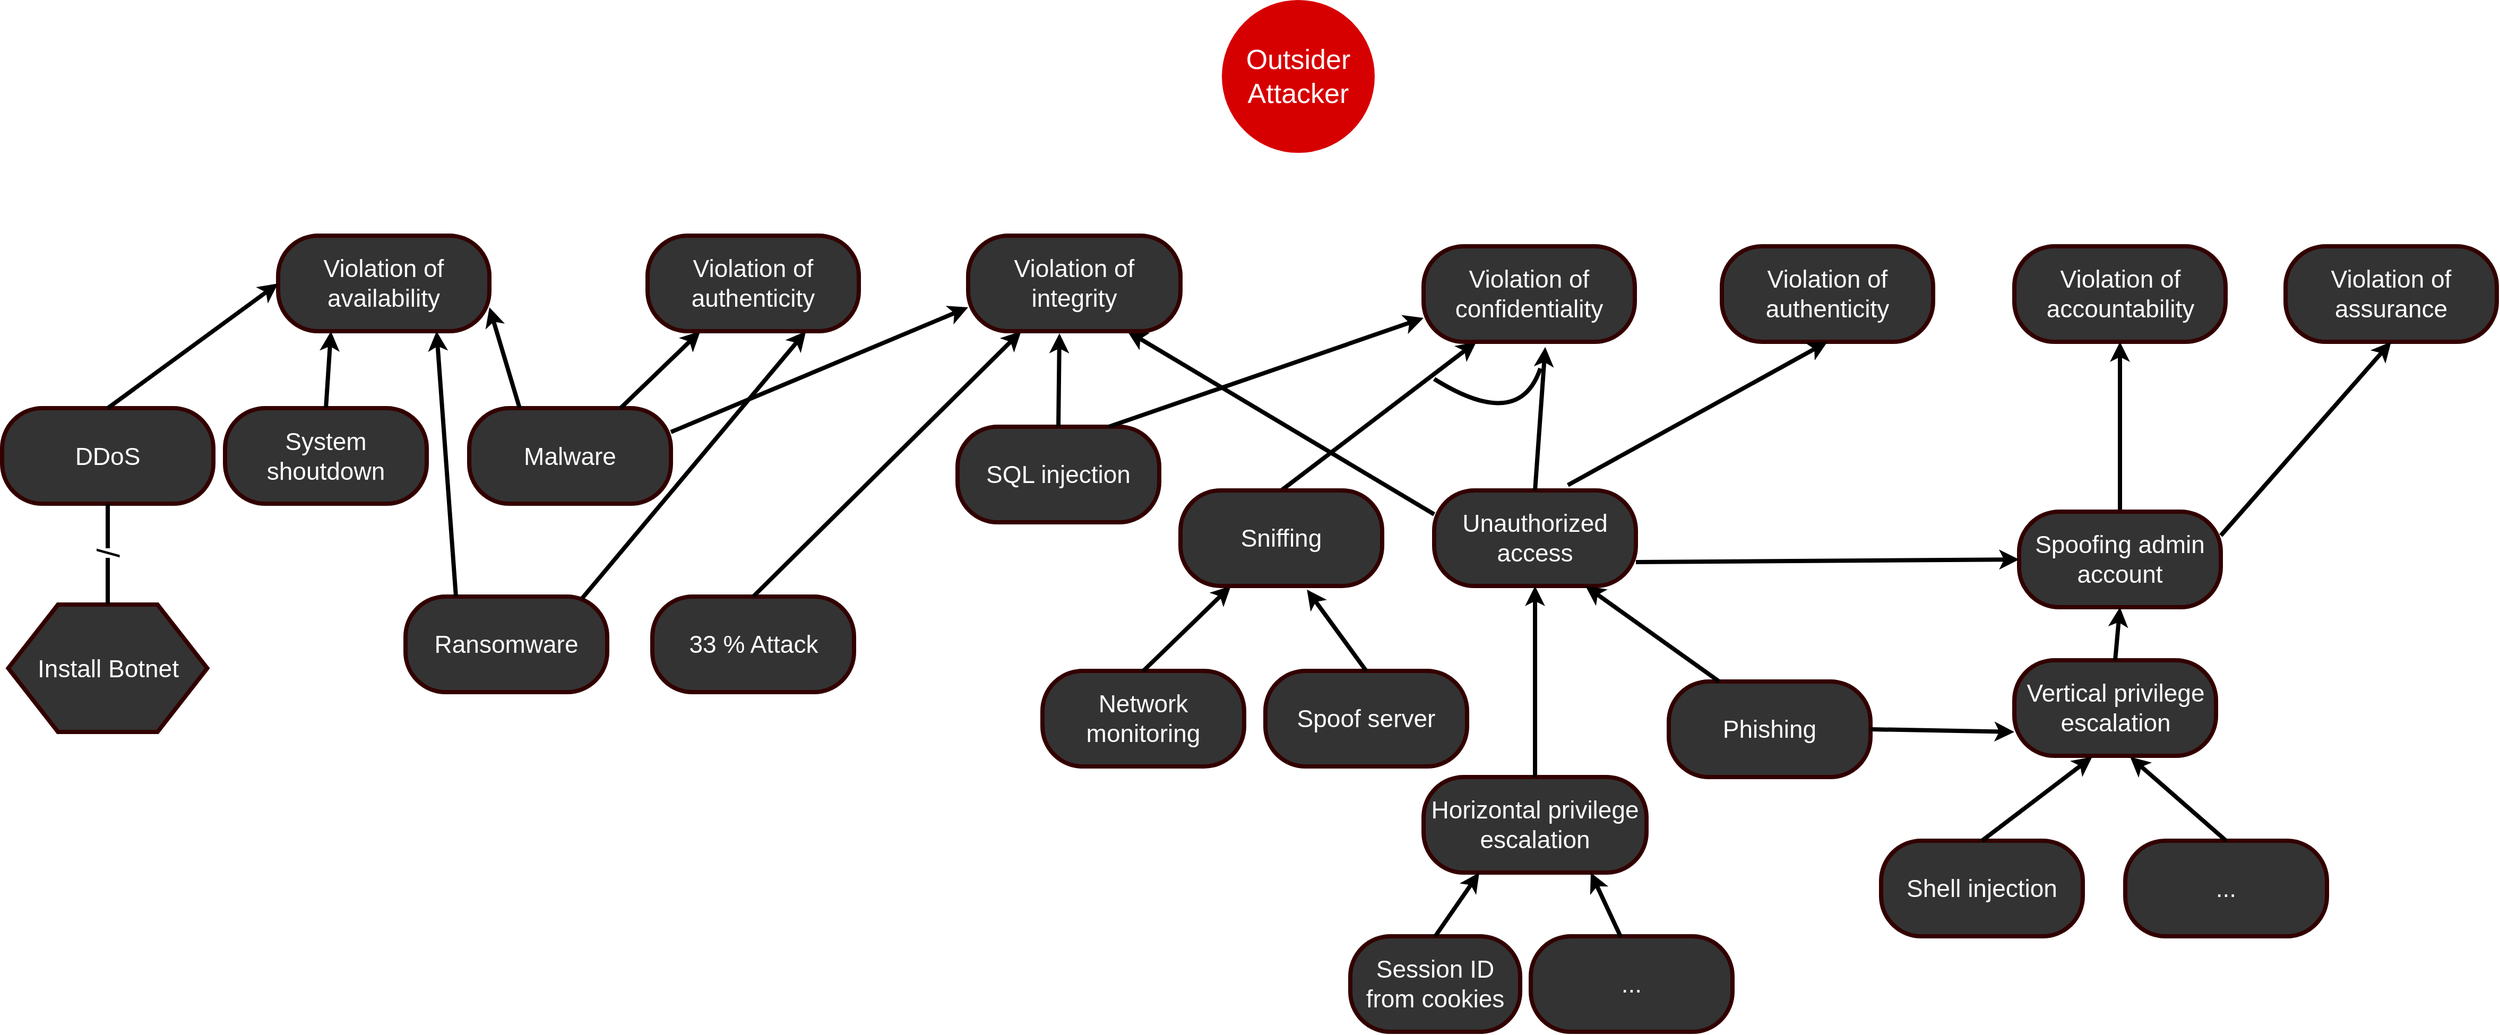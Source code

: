 <mxfile version="13.6.6" type="github">
  <diagram id="WXekA-x_xKKdpQk5buRY" name="Page-1">
    <mxGraphModel dx="3324" dy="1524" grid="1" gridSize="10" guides="1" tooltips="1" connect="1" arrows="1" fold="1" page="1" pageScale="1" pageWidth="827" pageHeight="1169" math="0" shadow="0">
      <root>
        <mxCell id="0" />
        <mxCell id="1" parent="0" />
        <mxCell id="DlGRc79BEeTdwHk6CGf6-8" value="&lt;font color=&quot;#ffffff&quot; style=&quot;font-size: 26px&quot;&gt;Outsider&lt;br&gt;Attacker&lt;br&gt;&lt;/font&gt;" style="ellipse;whiteSpace=wrap;html=1;aspect=fixed;strokeColor=#D70000;strokeWidth=4;fillColor=#D70000;gradientColor=none;" parent="1" vertex="1">
          <mxGeometry x="1171" y="150" width="140" height="140" as="geometry" />
        </mxCell>
        <mxCell id="DlGRc79BEeTdwHk6CGf6-10" value="&lt;font color=&quot;#ffffff&quot; style=&quot;font-size: 23px&quot;&gt;Violation of authenticity&lt;/font&gt;" style="rounded=1;whiteSpace=wrap;html=1;strokeColor=#330000;strokeWidth=4;fillColor=#333333;gradientColor=none;arcSize=42;" parent="1" vertex="1">
          <mxGeometry x="1640" y="380" width="199" height="90" as="geometry" />
        </mxCell>
        <mxCell id="IPLna0VPxRFClqa3Hea1-15" value="&lt;font color=&quot;#ffffff&quot; style=&quot;font-size: 23px&quot;&gt;Violation of accountability&lt;/font&gt;" style="rounded=1;whiteSpace=wrap;html=1;strokeColor=#330000;strokeWidth=4;fillColor=#333333;gradientColor=none;arcSize=42;" parent="1" vertex="1">
          <mxGeometry x="1915.5" y="380" width="199" height="90" as="geometry" />
        </mxCell>
        <mxCell id="sIusyyENx9pRCZR37-qB-7" style="edgeStyle=orthogonalEdgeStyle;jumpStyle=none;orthogonalLoop=1;jettySize=auto;html=1;entryX=0.5;entryY=1;entryDx=0;entryDy=0;endArrow=classicThin;endFill=0;strokeColor=none;strokeWidth=4;fontColor=#FFD966;curved=1;" parent="1" source="sIusyyENx9pRCZR37-qB-3" edge="1">
          <mxGeometry relative="1" as="geometry">
            <mxPoint x="499.5" y="480" as="targetPoint" />
          </mxGeometry>
        </mxCell>
        <mxCell id="sIusyyENx9pRCZR37-qB-3" value="&lt;font color=&quot;#ffffff&quot;&gt;&lt;span style=&quot;font-size: 23px&quot;&gt;System shoutdown&lt;/span&gt;&lt;/font&gt;" style="rounded=1;whiteSpace=wrap;html=1;strokeColor=#330000;strokeWidth=4;fillColor=#333333;gradientColor=none;arcSize=42;" parent="1" vertex="1">
          <mxGeometry x="230" y="532.5" width="190" height="90" as="geometry" />
        </mxCell>
        <mxCell id="sIusyyENx9pRCZR37-qB-11" value="" style="endArrow=classic;html=1;strokeColor=#000000;strokeWidth=4;fontColor=#FFD966;entryX=0.25;entryY=1;entryDx=0;entryDy=0;exitX=0.5;exitY=0;exitDx=0;exitDy=0;" parent="1" source="sIusyyENx9pRCZR37-qB-3" target="4Xz1LAIFI9X7awPdNAwh-1" edge="1">
          <mxGeometry width="50" height="50" relative="1" as="geometry">
            <mxPoint x="385" y="640" as="sourcePoint" />
            <mxPoint x="511.838" y="479.55" as="targetPoint" />
          </mxGeometry>
        </mxCell>
        <mxCell id="sIusyyENx9pRCZR37-qB-17" value="&lt;font color=&quot;#ffffff&quot;&gt;&lt;span style=&quot;font-size: 23px&quot;&gt;Unauthorized access&lt;/span&gt;&lt;/font&gt;" style="rounded=1;whiteSpace=wrap;html=1;strokeColor=#330000;strokeWidth=4;fillColor=#333333;gradientColor=none;arcSize=42;" parent="1" vertex="1">
          <mxGeometry x="1369" y="610" width="190" height="90" as="geometry" />
        </mxCell>
        <mxCell id="sIusyyENx9pRCZR37-qB-18" value="&lt;font color=&quot;#ffffff&quot;&gt;&lt;span style=&quot;font-size: 23px&quot;&gt;Network monitoring&lt;/span&gt;&lt;/font&gt;" style="rounded=1;whiteSpace=wrap;html=1;strokeColor=#330000;strokeWidth=4;fillColor=#333333;gradientColor=none;arcSize=42;" parent="1" vertex="1">
          <mxGeometry x="1000" y="780" width="190" height="90" as="geometry" />
        </mxCell>
        <mxCell id="sIusyyENx9pRCZR37-qB-19" value="&lt;font color=&quot;#ffffff&quot;&gt;&lt;span style=&quot;font-size: 23px&quot;&gt;Spoof server&lt;/span&gt;&lt;/font&gt;" style="rounded=1;whiteSpace=wrap;html=1;strokeColor=#330000;strokeWidth=4;fillColor=#333333;gradientColor=none;arcSize=42;" parent="1" vertex="1">
          <mxGeometry x="1210" y="780" width="190" height="90" as="geometry" />
        </mxCell>
        <mxCell id="sIusyyENx9pRCZR37-qB-20" value="" style="endArrow=classic;html=1;strokeColor=#000000;strokeWidth=4;fontColor=#FFD966;entryX=0.25;entryY=1;entryDx=0;entryDy=0;exitX=0.5;exitY=0;exitDx=0;exitDy=0;" parent="1" source="sIusyyENx9pRCZR37-qB-16" target="DlGRc79BEeTdwHk6CGf6-33" edge="1">
          <mxGeometry width="50" height="50" relative="1" as="geometry">
            <mxPoint x="929.5" y="509" as="sourcePoint" />
            <mxPoint x="819.06" y="420.99" as="targetPoint" />
          </mxGeometry>
        </mxCell>
        <mxCell id="sIusyyENx9pRCZR37-qB-21" value="" style="endArrow=classic;html=1;strokeColor=#000000;strokeWidth=4;fontColor=#FFD966;entryX=0.75;entryY=1;entryDx=0;entryDy=0;exitX=0;exitY=0.25;exitDx=0;exitDy=0;" parent="1" source="sIusyyENx9pRCZR37-qB-17" target="DlGRc79BEeTdwHk6CGf6-53" edge="1">
          <mxGeometry width="50" height="50" relative="1" as="geometry">
            <mxPoint x="1305" y="610" as="sourcePoint" />
            <mxPoint x="1369.75" y="500" as="targetPoint" />
          </mxGeometry>
        </mxCell>
        <mxCell id="sIusyyENx9pRCZR37-qB-23" value="" style="endArrow=none;html=1;strokeColor=#000000;strokeWidth=4;fontColor=#FFD966;curved=1;" parent="1" edge="1">
          <mxGeometry width="50" height="50" relative="1" as="geometry">
            <mxPoint x="1369" y="505" as="sourcePoint" />
            <mxPoint x="1469" y="495" as="targetPoint" />
            <Array as="points">
              <mxPoint x="1449" y="555" />
            </Array>
          </mxGeometry>
        </mxCell>
        <mxCell id="sIusyyENx9pRCZR37-qB-24" value="" style="endArrow=classic;html=1;strokeColor=#000000;strokeWidth=4;fontColor=#FFD966;exitX=0.5;exitY=0;exitDx=0;exitDy=0;entryX=0.25;entryY=1;entryDx=0;entryDy=0;" parent="1" source="sIusyyENx9pRCZR37-qB-18" target="sIusyyENx9pRCZR37-qB-16" edge="1">
          <mxGeometry width="50" height="50" relative="1" as="geometry">
            <mxPoint x="1262.5" y="830" as="sourcePoint" />
            <mxPoint x="1381" y="740" as="targetPoint" />
          </mxGeometry>
        </mxCell>
        <mxCell id="sIusyyENx9pRCZR37-qB-25" value="" style="endArrow=classic;html=1;strokeColor=#000000;strokeWidth=4;fontColor=#FFD966;entryX=0.627;entryY=1.038;entryDx=0;entryDy=0;entryPerimeter=0;exitX=0.5;exitY=0;exitDx=0;exitDy=0;" parent="1" source="sIusyyENx9pRCZR37-qB-19" target="sIusyyENx9pRCZR37-qB-16" edge="1">
          <mxGeometry width="50" height="50" relative="1" as="geometry">
            <mxPoint x="1436" y="840" as="sourcePoint" />
            <mxPoint x="1380.01" y="754.86" as="targetPoint" />
          </mxGeometry>
        </mxCell>
        <mxCell id="sIusyyENx9pRCZR37-qB-28" value="&lt;font color=&quot;#ffffff&quot;&gt;&lt;span style=&quot;font-size: 23px&quot;&gt;Horizontal privilege escalation&lt;/span&gt;&lt;/font&gt;" style="rounded=1;whiteSpace=wrap;html=1;strokeColor=#330000;strokeWidth=4;fillColor=#333333;gradientColor=none;arcSize=42;" parent="1" vertex="1">
          <mxGeometry x="1359" y="880" width="210" height="90" as="geometry" />
        </mxCell>
        <mxCell id="sIusyyENx9pRCZR37-qB-29" value="" style="endArrow=classic;html=1;strokeColor=#000000;strokeWidth=4;fontColor=#FFD966;entryX=0.5;entryY=1;entryDx=0;entryDy=0;exitX=0.5;exitY=0;exitDx=0;exitDy=0;" parent="1" source="sIusyyENx9pRCZR37-qB-28" target="sIusyyENx9pRCZR37-qB-17" edge="1">
          <mxGeometry width="50" height="50" relative="1" as="geometry">
            <mxPoint x="1336" y="900" as="sourcePoint" />
            <mxPoint x="1260.13" y="803.42" as="targetPoint" />
          </mxGeometry>
        </mxCell>
        <mxCell id="sIusyyENx9pRCZR37-qB-30" value="&lt;font color=&quot;#ffffff&quot;&gt;&lt;span style=&quot;font-size: 23px&quot;&gt;Session ID from cookies&lt;/span&gt;&lt;/font&gt;" style="rounded=1;whiteSpace=wrap;html=1;strokeColor=#330000;strokeWidth=4;fillColor=#333333;gradientColor=none;arcSize=42;" parent="1" vertex="1">
          <mxGeometry x="1290" y="1030" width="160" height="90" as="geometry" />
        </mxCell>
        <mxCell id="sIusyyENx9pRCZR37-qB-32" value="" style="endArrow=classic;html=1;strokeColor=#000000;strokeWidth=4;fontColor=#FFD966;entryX=0.25;entryY=1;entryDx=0;entryDy=0;exitX=0.5;exitY=0;exitDx=0;exitDy=0;" parent="1" source="sIusyyENx9pRCZR37-qB-30" target="sIusyyENx9pRCZR37-qB-28" edge="1">
          <mxGeometry width="50" height="50" relative="1" as="geometry">
            <mxPoint x="1666" y="900" as="sourcePoint" />
            <mxPoint x="1576" y="810" as="targetPoint" />
          </mxGeometry>
        </mxCell>
        <mxCell id="sIusyyENx9pRCZR37-qB-33" value="&lt;font color=&quot;#ffffff&quot;&gt;&lt;span style=&quot;font-size: 23px&quot;&gt;...&lt;/span&gt;&lt;/font&gt;" style="rounded=1;whiteSpace=wrap;html=1;strokeColor=#330000;strokeWidth=4;fillColor=#333333;gradientColor=none;arcSize=42;" parent="1" vertex="1">
          <mxGeometry x="1460" y="1030" width="190" height="90" as="geometry" />
        </mxCell>
        <mxCell id="sIusyyENx9pRCZR37-qB-34" value="" style="endArrow=classic;html=1;strokeColor=#000000;strokeWidth=4;fontColor=#FFD966;entryX=0.75;entryY=1;entryDx=0;entryDy=0;exitX=0.446;exitY=0.006;exitDx=0;exitDy=0;exitPerimeter=0;" parent="1" source="sIusyyENx9pRCZR37-qB-33" target="sIusyyENx9pRCZR37-qB-28" edge="1">
          <mxGeometry width="50" height="50" relative="1" as="geometry">
            <mxPoint x="1570" y="1090" as="sourcePoint" />
            <mxPoint x="1666" y="990" as="targetPoint" />
          </mxGeometry>
        </mxCell>
        <mxCell id="aXA-L5Cqe3Xg6ogkvFO5-1" value="&lt;font color=&quot;#ffffff&quot; style=&quot;font-size: 23px&quot;&gt;Violation of assurance&lt;/font&gt;" style="rounded=1;whiteSpace=wrap;html=1;strokeColor=#330000;strokeWidth=4;fillColor=#333333;gradientColor=none;arcSize=42;" parent="1" vertex="1">
          <mxGeometry x="2171" y="380" width="199" height="90" as="geometry" />
        </mxCell>
        <mxCell id="aXA-L5Cqe3Xg6ogkvFO5-3" value="" style="endArrow=classic;html=1;strokeColor=#000000;strokeWidth=4;fontColor=#FFD966;entryX=0.5;entryY=1;entryDx=0;entryDy=0;exitX=0.663;exitY=-0.056;exitDx=0;exitDy=0;exitPerimeter=0;" parent="1" source="sIusyyENx9pRCZR37-qB-17" target="DlGRc79BEeTdwHk6CGf6-10" edge="1">
          <mxGeometry width="50" height="50" relative="1" as="geometry">
            <mxPoint x="1727.5" y="600" as="sourcePoint" />
            <mxPoint x="1434.624" y="504.86" as="targetPoint" />
          </mxGeometry>
        </mxCell>
        <mxCell id="aXA-L5Cqe3Xg6ogkvFO5-4" value="" style="endArrow=classic;html=1;strokeColor=#000000;strokeWidth=4;fontColor=#FFD966;entryX=0.5;entryY=1;entryDx=0;entryDy=0;exitX=0.5;exitY=0;exitDx=0;exitDy=0;" parent="1" source="aXA-L5Cqe3Xg6ogkvFO5-6" target="IPLna0VPxRFClqa3Hea1-15" edge="1">
          <mxGeometry width="50" height="50" relative="1" as="geometry">
            <mxPoint x="1870" y="600" as="sourcePoint" />
            <mxPoint x="1979.5" y="520" as="targetPoint" />
          </mxGeometry>
        </mxCell>
        <mxCell id="aXA-L5Cqe3Xg6ogkvFO5-5" value="" style="endArrow=classic;html=1;strokeColor=#000000;strokeWidth=4;fontColor=#FFD966;entryX=0.5;entryY=1;entryDx=0;entryDy=0;exitX=1;exitY=0.25;exitDx=0;exitDy=0;" parent="1" source="aXA-L5Cqe3Xg6ogkvFO5-6" target="aXA-L5Cqe3Xg6ogkvFO5-1" edge="1">
          <mxGeometry width="50" height="50" relative="1" as="geometry">
            <mxPoint x="2320" y="680" as="sourcePoint" />
            <mxPoint x="2386" y="640" as="targetPoint" />
          </mxGeometry>
        </mxCell>
        <mxCell id="aXA-L5Cqe3Xg6ogkvFO5-6" value="&lt;font color=&quot;#ffffff&quot;&gt;&lt;span style=&quot;font-size: 23px&quot;&gt;Spoofing admin account&lt;br&gt;&lt;/span&gt;&lt;/font&gt;" style="rounded=1;whiteSpace=wrap;html=1;strokeColor=#330000;strokeWidth=4;fillColor=#333333;gradientColor=none;arcSize=42;" parent="1" vertex="1">
          <mxGeometry x="1920" y="630" width="190" height="90" as="geometry" />
        </mxCell>
        <mxCell id="aXA-L5Cqe3Xg6ogkvFO5-7" value="" style="endArrow=classic;html=1;strokeColor=#000000;strokeWidth=4;fontColor=#FFD966;exitX=1;exitY=0.75;exitDx=0;exitDy=0;entryX=0;entryY=0.5;entryDx=0;entryDy=0;" parent="1" source="sIusyyENx9pRCZR37-qB-17" target="aXA-L5Cqe3Xg6ogkvFO5-6" edge="1">
          <mxGeometry width="50" height="50" relative="1" as="geometry">
            <mxPoint x="1940" y="720" as="sourcePoint" />
            <mxPoint x="2240" y="820" as="targetPoint" />
          </mxGeometry>
        </mxCell>
        <mxCell id="4Xz1LAIFI9X7awPdNAwh-1" value="&lt;font color=&quot;#ffffff&quot; style=&quot;font-size: 23px&quot;&gt;Violation of availability&lt;/font&gt;" style="rounded=1;whiteSpace=wrap;html=1;strokeColor=#330000;strokeWidth=4;fillColor=#333333;gradientColor=none;arcSize=42;" parent="1" vertex="1">
          <mxGeometry x="280" y="370" width="199" height="90" as="geometry" />
        </mxCell>
        <mxCell id="4Xz1LAIFI9X7awPdNAwh-2" value="&lt;font color=&quot;#ffffff&quot; style=&quot;font-size: 23px&quot;&gt;DDoS&lt;/font&gt;" style="rounded=1;whiteSpace=wrap;html=1;strokeColor=#330000;strokeWidth=4;fillColor=#333333;gradientColor=none;arcSize=42;" parent="1" vertex="1">
          <mxGeometry x="20" y="532.5" width="199" height="90" as="geometry" />
        </mxCell>
        <mxCell id="4Xz1LAIFI9X7awPdNAwh-3" value="" style="endArrow=classic;html=1;strokeColor=#000000;strokeWidth=4;fontColor=#FFD966;exitX=0.5;exitY=0;exitDx=0;exitDy=0;entryX=0;entryY=0.5;entryDx=0;entryDy=0;" parent="1" source="4Xz1LAIFI9X7awPdNAwh-2" target="4Xz1LAIFI9X7awPdNAwh-1" edge="1">
          <mxGeometry width="50" height="50" relative="1" as="geometry">
            <mxPoint x="-260" y="650" as="sourcePoint" />
            <mxPoint x="70" y="490" as="targetPoint" />
          </mxGeometry>
        </mxCell>
        <mxCell id="4Xz1LAIFI9X7awPdNAwh-4" value="&lt;font style=&quot;font-size: 23px&quot;&gt;Install Botnet&lt;/font&gt;" style="shape=hexagon;perimeter=hexagonPerimeter2;whiteSpace=wrap;html=1;fillColor=#333333;fontColor=#FFFFFF;rounded=0;strokeWidth=4;strokeColor=#330000;" parent="1" vertex="1">
          <mxGeometry x="25.75" y="717.5" width="187.5" height="120" as="geometry" />
        </mxCell>
        <mxCell id="4Xz1LAIFI9X7awPdNAwh-5" value="/" style="endArrow=none;html=1;fontColor=#000000;exitX=0.5;exitY=0;exitDx=0;exitDy=0;entryX=0.5;entryY=1;entryDx=0;entryDy=0;strokeWidth=4;horizontal=0;fontSize=30;" parent="1" source="4Xz1LAIFI9X7awPdNAwh-4" target="4Xz1LAIFI9X7awPdNAwh-2" edge="1">
          <mxGeometry width="50" height="50" relative="1" as="geometry">
            <mxPoint x="-40" y="662.5" as="sourcePoint" />
            <mxPoint x="-38.75" y="552.5" as="targetPoint" />
          </mxGeometry>
        </mxCell>
        <mxCell id="6WW5-cnt6JC9gOtjfUYh-1" value="&lt;font color=&quot;#ffffff&quot;&gt;&lt;span style=&quot;font-size: 23px&quot;&gt;33 % Attack&lt;/span&gt;&lt;/font&gt;" style="rounded=1;whiteSpace=wrap;html=1;strokeColor=#330000;strokeWidth=4;fillColor=#333333;gradientColor=none;arcSize=42;" parent="1" vertex="1">
          <mxGeometry x="632.5" y="710" width="190" height="90" as="geometry" />
        </mxCell>
        <mxCell id="6WW5-cnt6JC9gOtjfUYh-2" value="" style="endArrow=classic;html=1;strokeColor=#000000;strokeWidth=4;fontColor=#FFD966;entryX=0.25;entryY=1;entryDx=0;entryDy=0;exitX=0.5;exitY=0;exitDx=0;exitDy=0;" parent="1" source="6WW5-cnt6JC9gOtjfUYh-1" target="DlGRc79BEeTdwHk6CGf6-53" edge="1">
          <mxGeometry width="50" height="50" relative="1" as="geometry">
            <mxPoint x="1666" y="710" as="sourcePoint" />
            <mxPoint x="1670" y="500" as="targetPoint" />
          </mxGeometry>
        </mxCell>
        <mxCell id="6WW5-cnt6JC9gOtjfUYh-4" value="&lt;font color=&quot;#ffffff&quot;&gt;&lt;span style=&quot;font-size: 23px&quot;&gt;Vertical privilege escalation&lt;/span&gt;&lt;/font&gt;" style="rounded=1;whiteSpace=wrap;html=1;strokeColor=#330000;strokeWidth=4;fillColor=#333333;gradientColor=none;arcSize=42;" parent="1" vertex="1">
          <mxGeometry x="1915.5" y="770" width="190" height="90" as="geometry" />
        </mxCell>
        <mxCell id="6WW5-cnt6JC9gOtjfUYh-5" value="&lt;font color=&quot;#ffffff&quot;&gt;&lt;span style=&quot;font-size: 23px&quot;&gt;Shell injection&lt;/span&gt;&lt;/font&gt;" style="rounded=1;whiteSpace=wrap;html=1;strokeColor=#330000;strokeWidth=4;fillColor=#333333;gradientColor=none;arcSize=42;" parent="1" vertex="1">
          <mxGeometry x="1790" y="940" width="190" height="90" as="geometry" />
        </mxCell>
        <mxCell id="6WW5-cnt6JC9gOtjfUYh-6" value="" style="endArrow=classic;html=1;strokeColor=#000000;strokeWidth=4;fontColor=#FFD966;exitX=0.5;exitY=0;exitDx=0;exitDy=0;entryX=0.5;entryY=1;entryDx=0;entryDy=0;" parent="1" source="6WW5-cnt6JC9gOtjfUYh-4" target="aXA-L5Cqe3Xg6ogkvFO5-6" edge="1">
          <mxGeometry width="50" height="50" relative="1" as="geometry">
            <mxPoint x="2500" y="1029.19" as="sourcePoint" />
            <mxPoint x="2265" y="680" as="targetPoint" />
          </mxGeometry>
        </mxCell>
        <mxCell id="6WW5-cnt6JC9gOtjfUYh-7" value="" style="endArrow=classic;html=1;strokeColor=#000000;strokeWidth=4;fontColor=#FFD966;entryX=0.386;entryY=1.011;entryDx=0;entryDy=0;exitX=0.5;exitY=0;exitDx=0;exitDy=0;entryPerimeter=0;" parent="1" source="6WW5-cnt6JC9gOtjfUYh-5" target="6WW5-cnt6JC9gOtjfUYh-4" edge="1">
          <mxGeometry width="50" height="50" relative="1" as="geometry">
            <mxPoint x="2245" y="819.19" as="sourcePoint" />
            <mxPoint x="2353.381" y="670.18" as="targetPoint" />
          </mxGeometry>
        </mxCell>
        <mxCell id="6WW5-cnt6JC9gOtjfUYh-8" value="&lt;font color=&quot;#ffffff&quot;&gt;&lt;span style=&quot;font-size: 23px&quot;&gt;...&lt;/span&gt;&lt;/font&gt;" style="rounded=1;whiteSpace=wrap;html=1;strokeColor=#330000;strokeWidth=4;fillColor=#333333;gradientColor=none;arcSize=42;" parent="1" vertex="1">
          <mxGeometry x="2020" y="940" width="190" height="90" as="geometry" />
        </mxCell>
        <mxCell id="6WW5-cnt6JC9gOtjfUYh-9" value="" style="endArrow=classic;html=1;strokeColor=#000000;strokeWidth=4;fontColor=#FFD966;entryX=0.574;entryY=1.011;entryDx=0;entryDy=0;exitX=0.5;exitY=0;exitDx=0;exitDy=0;entryPerimeter=0;" parent="1" source="6WW5-cnt6JC9gOtjfUYh-8" target="6WW5-cnt6JC9gOtjfUYh-4" edge="1">
          <mxGeometry width="50" height="50" relative="1" as="geometry">
            <mxPoint x="2145" y="998.19" as="sourcePoint" />
            <mxPoint x="2223.34" y="910.18" as="targetPoint" />
          </mxGeometry>
        </mxCell>
        <mxCell id="bCTjrBqidBZlabB520P9-1" value="&lt;font color=&quot;#ffffff&quot;&gt;&lt;span style=&quot;font-size: 23px&quot;&gt;Malware&lt;/span&gt;&lt;/font&gt;" style="rounded=1;whiteSpace=wrap;html=1;strokeColor=#330000;strokeWidth=4;fillColor=#333333;gradientColor=none;arcSize=42;" parent="1" vertex="1">
          <mxGeometry x="460" y="532.5" width="190" height="90" as="geometry" />
        </mxCell>
        <mxCell id="bCTjrBqidBZlabB520P9-2" value="&lt;font color=&quot;#ffffff&quot;&gt;&lt;span style=&quot;font-size: 23px&quot;&gt;Ransomware&lt;/span&gt;&lt;/font&gt;" style="rounded=1;whiteSpace=wrap;html=1;strokeColor=#330000;strokeWidth=4;fillColor=#333333;gradientColor=none;arcSize=42;" parent="1" vertex="1">
          <mxGeometry x="400" y="710" width="190" height="90" as="geometry" />
        </mxCell>
        <mxCell id="bCTjrBqidBZlabB520P9-3" value="" style="endArrow=classic;html=1;strokeColor=#000000;strokeWidth=4;fontColor=#FFD966;entryX=0;entryY=0.75;entryDx=0;entryDy=0;exitX=1;exitY=0.25;exitDx=0;exitDy=0;" parent="1" source="bCTjrBqidBZlabB520P9-1" target="DlGRc79BEeTdwHk6CGf6-53" edge="1">
          <mxGeometry width="50" height="50" relative="1" as="geometry">
            <mxPoint x="670" y="550" as="sourcePoint" />
            <mxPoint x="787" y="480" as="targetPoint" />
          </mxGeometry>
        </mxCell>
        <mxCell id="bCTjrBqidBZlabB520P9-4" value="" style="endArrow=classic;html=1;strokeColor=#000000;strokeWidth=4;fontColor=#FFD966;exitX=0.25;exitY=0;exitDx=0;exitDy=0;entryX=1;entryY=0.75;entryDx=0;entryDy=0;" parent="1" source="bCTjrBqidBZlabB520P9-1" target="4Xz1LAIFI9X7awPdNAwh-1" edge="1">
          <mxGeometry width="50" height="50" relative="1" as="geometry">
            <mxPoint x="270" y="1072.5" as="sourcePoint" />
            <mxPoint x="521" y="860" as="targetPoint" />
          </mxGeometry>
        </mxCell>
        <mxCell id="bCTjrBqidBZlabB520P9-6" value="" style="endArrow=classic;html=1;strokeColor=#000000;strokeWidth=4;fontColor=#FFD966;exitX=0.75;exitY=0;exitDx=0;exitDy=0;entryX=0.25;entryY=1;entryDx=0;entryDy=0;" parent="1" source="bCTjrBqidBZlabB520P9-1" target="Y9jGu7FUKvUj33mYjAPk-3" edge="1">
          <mxGeometry width="50" height="50" relative="1" as="geometry">
            <mxPoint x="1210" y="1051.5" as="sourcePoint" />
            <mxPoint x="1600" y="440" as="targetPoint" />
          </mxGeometry>
        </mxCell>
        <mxCell id="sIusyyENx9pRCZR37-qB-22" value="" style="endArrow=classic;html=1;strokeColor=#000000;strokeWidth=4;fontColor=#FFD966;entryX=0.576;entryY=1.054;entryDx=0;entryDy=0;exitX=0.5;exitY=0;exitDx=0;exitDy=0;entryPerimeter=0;" parent="1" source="sIusyyENx9pRCZR37-qB-17" target="DlGRc79BEeTdwHk6CGf6-33" edge="1">
          <mxGeometry width="50" height="50" relative="1" as="geometry">
            <mxPoint x="1602.5" y="610" as="sourcePoint" />
            <mxPoint x="1670" y="500" as="targetPoint" />
          </mxGeometry>
        </mxCell>
        <mxCell id="bCTjrBqidBZlabB520P9-7" value="" style="endArrow=classic;html=1;strokeColor=#000000;strokeWidth=4;fontColor=#FFD966;exitX=0.25;exitY=0;exitDx=0;exitDy=0;entryX=0.75;entryY=1;entryDx=0;entryDy=0;" parent="1" source="bCTjrBqidBZlabB520P9-2" target="4Xz1LAIFI9X7awPdNAwh-1" edge="1">
          <mxGeometry width="50" height="50" relative="1" as="geometry">
            <mxPoint x="802.5" y="830" as="sourcePoint" />
            <mxPoint x="875.67" y="734.86" as="targetPoint" />
          </mxGeometry>
        </mxCell>
        <mxCell id="bCTjrBqidBZlabB520P9-8" value="" style="endArrow=classic;html=1;strokeColor=#000000;strokeWidth=4;fontColor=#FFD966;exitX=0.874;exitY=0.022;exitDx=0;exitDy=0;entryX=0.75;entryY=1;entryDx=0;entryDy=0;exitPerimeter=0;" parent="1" source="bCTjrBqidBZlabB520P9-2" target="Y9jGu7FUKvUj33mYjAPk-3" edge="1">
          <mxGeometry width="50" height="50" relative="1" as="geometry">
            <mxPoint x="875" y="700" as="sourcePoint" />
            <mxPoint x="734.75" y="480" as="targetPoint" />
          </mxGeometry>
        </mxCell>
        <mxCell id="bCTjrBqidBZlabB520P9-9" value="&lt;font color=&quot;#ffffff&quot;&gt;&lt;span style=&quot;font-size: 23px&quot;&gt;Phishing&lt;br&gt;&lt;/span&gt;&lt;/font&gt;" style="rounded=1;whiteSpace=wrap;html=1;strokeColor=#330000;strokeWidth=4;fillColor=#333333;gradientColor=none;arcSize=42;" parent="1" vertex="1">
          <mxGeometry x="1590" y="790" width="190" height="90" as="geometry" />
        </mxCell>
        <mxCell id="bCTjrBqidBZlabB520P9-10" value="" style="endArrow=classic;html=1;strokeColor=#000000;strokeWidth=4;fontColor=#FFD966;entryX=0;entryY=0.75;entryDx=0;entryDy=0;exitX=1;exitY=0.5;exitDx=0;exitDy=0;" parent="1" source="bCTjrBqidBZlabB520P9-9" target="6WW5-cnt6JC9gOtjfUYh-4" edge="1">
          <mxGeometry width="50" height="50" relative="1" as="geometry">
            <mxPoint x="2106.06" y="823.96" as="sourcePoint" />
            <mxPoint x="2649.06" y="890.99" as="targetPoint" />
          </mxGeometry>
        </mxCell>
        <mxCell id="bCTjrBqidBZlabB520P9-11" value="" style="endArrow=classic;html=1;strokeColor=#000000;strokeWidth=4;fontColor=#FFD966;entryX=0.75;entryY=1;entryDx=0;entryDy=0;exitX=0.25;exitY=0;exitDx=0;exitDy=0;" parent="1" source="bCTjrBqidBZlabB520P9-9" target="sIusyyENx9pRCZR37-qB-17" edge="1">
          <mxGeometry width="50" height="50" relative="1" as="geometry">
            <mxPoint x="1996.06" y="943.96" as="sourcePoint" />
            <mxPoint x="2140" y="827.5" as="targetPoint" />
          </mxGeometry>
        </mxCell>
        <mxCell id="DlGRc79BEeTdwHk6CGf6-33" value="&lt;font color=&quot;#ffffff&quot; style=&quot;font-size: 23px&quot;&gt;Violation of confidentiality&lt;/font&gt;&lt;span style=&quot;font-family: monospace ; font-size: 0px&quot;&gt;3CmxGraphModel%3E%3Croot%3E%3CmxCell%20id%3D%220%22%2F%3E%3CmxCell%20id%3D%221%22%20parent%3D%220%22%2F%3E%3CmxCell%20id%3D%222%22%20value%3D%22%26lt%3Bfont%20color%3D%26quot%3B%23ffffff%26quot%3B%20style%3D%26quot%3Bfont-size%3A%2023px%26quot%3B%26gt%3BViolation%20of%20availability%26lt%3B%2Ffont%26gt%3B%22%20style%3D%22rounded%3D1%3BwhiteSpace%3Dwrap%3Bhtml%3D1%3BstrokeColor%3D%23330000%3BstrokeWidth%3D4%3BfillColor%3D%23333333%3BgradientColor%3Dnone%3BarcSize%3D42%3B%22%20vertex%3D%221%22%20parent%3D%221%22%3E%3CmxGeometry%20x%3D%22530%22%20y%3D%22260%22%20width%3D%22199%22%20height%3D%2290%22%20as%3D%22geometry%22%2F%3E%3C%2FmxCell%3E%3C%2Froot%3E%3C%2FmxGraphModel%3E&lt;/span&gt;" style="rounded=1;whiteSpace=wrap;html=1;strokeColor=#330000;strokeWidth=4;fillColor=#333333;gradientColor=none;arcSize=42;" parent="1" vertex="1">
          <mxGeometry x="1359" y="380" width="199" height="90" as="geometry" />
        </mxCell>
        <mxCell id="DlGRc79BEeTdwHk6CGf6-53" value="&lt;font color=&quot;#ffffff&quot; style=&quot;font-size: 23px&quot;&gt;Violation of integrity&lt;/font&gt;&lt;span style=&quot;font-family: monospace ; font-size: 0px&quot;&gt;%3CmxGraphModel%3E%3Croot%3E%3CmxCell%20id%3D%220%22%2F%3E%3CmxCell%20id%3D%221%22%20parent%3D%220%22%2F%3E%3CmxCell%20id%3D%222%22%20value%3D%22%26lt%3Bfont%20color%3D%26quot%3B%23ffffff%26quot%3B%20style%3D%26quot%3Bfont-size%3A%2023px%26quot%3B%26gt%3BViolation%20of%20availability%26lt%3B%2Ffont%26gt%3B%22%20style%3D%22rounded%3D1%3BwhiteSpace%3Dwrap%3Bhtml%3D1%3BstrokeColor%3D%23330000%3BstrokeWidth%3D4%3BfillColor%3D%23333333%3BgradientColor%3Dnone%3BarcSize%3D42%3B%22%20vertex%3D%221%22%20parent%3D%221%22%3E%3CmxGeometry%20x%3D%22530%22%20y%3D%22260%22%20width%3D%22199%22%20height%3D%2290%22%20as%3D%22geometry%22%2F%3E%3C%2FmxCell%3E%3C%2Froot%3E%3C%2FmxGraphModel%3E&lt;/span&gt;" style="rounded=1;whiteSpace=wrap;html=1;strokeColor=#330000;strokeWidth=4;fillColor=#333333;gradientColor=none;arcSize=42;" parent="1" vertex="1">
          <mxGeometry x="930" y="370" width="200" height="90" as="geometry" />
        </mxCell>
        <mxCell id="sIusyyENx9pRCZR37-qB-16" value="&lt;font color=&quot;#ffffff&quot;&gt;&lt;span style=&quot;font-size: 23px&quot;&gt;Sniffing&lt;/span&gt;&lt;/font&gt;" style="rounded=1;whiteSpace=wrap;html=1;strokeColor=#330000;strokeWidth=4;fillColor=#333333;gradientColor=none;arcSize=42;" parent="1" vertex="1">
          <mxGeometry x="1130" y="610" width="190" height="90" as="geometry" />
        </mxCell>
        <mxCell id="Y9jGu7FUKvUj33mYjAPk-3" value="&lt;font color=&quot;#ffffff&quot; style=&quot;font-size: 23px&quot;&gt;Violation of authenticity&lt;/font&gt;" style="rounded=1;whiteSpace=wrap;html=1;strokeColor=#330000;strokeWidth=4;fillColor=#333333;gradientColor=none;arcSize=42;" vertex="1" parent="1">
          <mxGeometry x="628" y="370" width="199" height="90" as="geometry" />
        </mxCell>
        <mxCell id="Y9jGu7FUKvUj33mYjAPk-6" value="&lt;font color=&quot;#ffffff&quot;&gt;&lt;span style=&quot;font-size: 23px&quot;&gt;SQL injection&lt;/span&gt;&lt;/font&gt;" style="rounded=1;whiteSpace=wrap;html=1;strokeColor=#330000;strokeWidth=4;fillColor=#333333;gradientColor=none;arcSize=42;" vertex="1" parent="1">
          <mxGeometry x="920" y="550" width="190" height="90" as="geometry" />
        </mxCell>
        <mxCell id="Y9jGu7FUKvUj33mYjAPk-10" value="" style="endArrow=classic;html=1;strokeColor=#000000;strokeWidth=4;fontColor=#FFD966;exitX=0.5;exitY=0;exitDx=0;exitDy=0;entryX=0.43;entryY=1.022;entryDx=0;entryDy=0;entryPerimeter=0;" edge="1" parent="1" source="Y9jGu7FUKvUj33mYjAPk-6" target="DlGRc79BEeTdwHk6CGf6-53">
          <mxGeometry width="50" height="50" relative="1" as="geometry">
            <mxPoint x="775" y="637.5" as="sourcePoint" />
            <mxPoint x="1000" y="450" as="targetPoint" />
          </mxGeometry>
        </mxCell>
        <mxCell id="Y9jGu7FUKvUj33mYjAPk-12" value="" style="endArrow=classic;html=1;strokeColor=#000000;strokeWidth=4;fontColor=#FFD966;entryX=0;entryY=0.75;entryDx=0;entryDy=0;exitX=0.75;exitY=0;exitDx=0;exitDy=0;" edge="1" parent="1" source="Y9jGu7FUKvUj33mYjAPk-6" target="DlGRc79BEeTdwHk6CGf6-33">
          <mxGeometry width="50" height="50" relative="1" as="geometry">
            <mxPoint x="1070" y="520" as="sourcePoint" />
            <mxPoint x="1010" y="460" as="targetPoint" />
          </mxGeometry>
        </mxCell>
      </root>
    </mxGraphModel>
  </diagram>
</mxfile>
